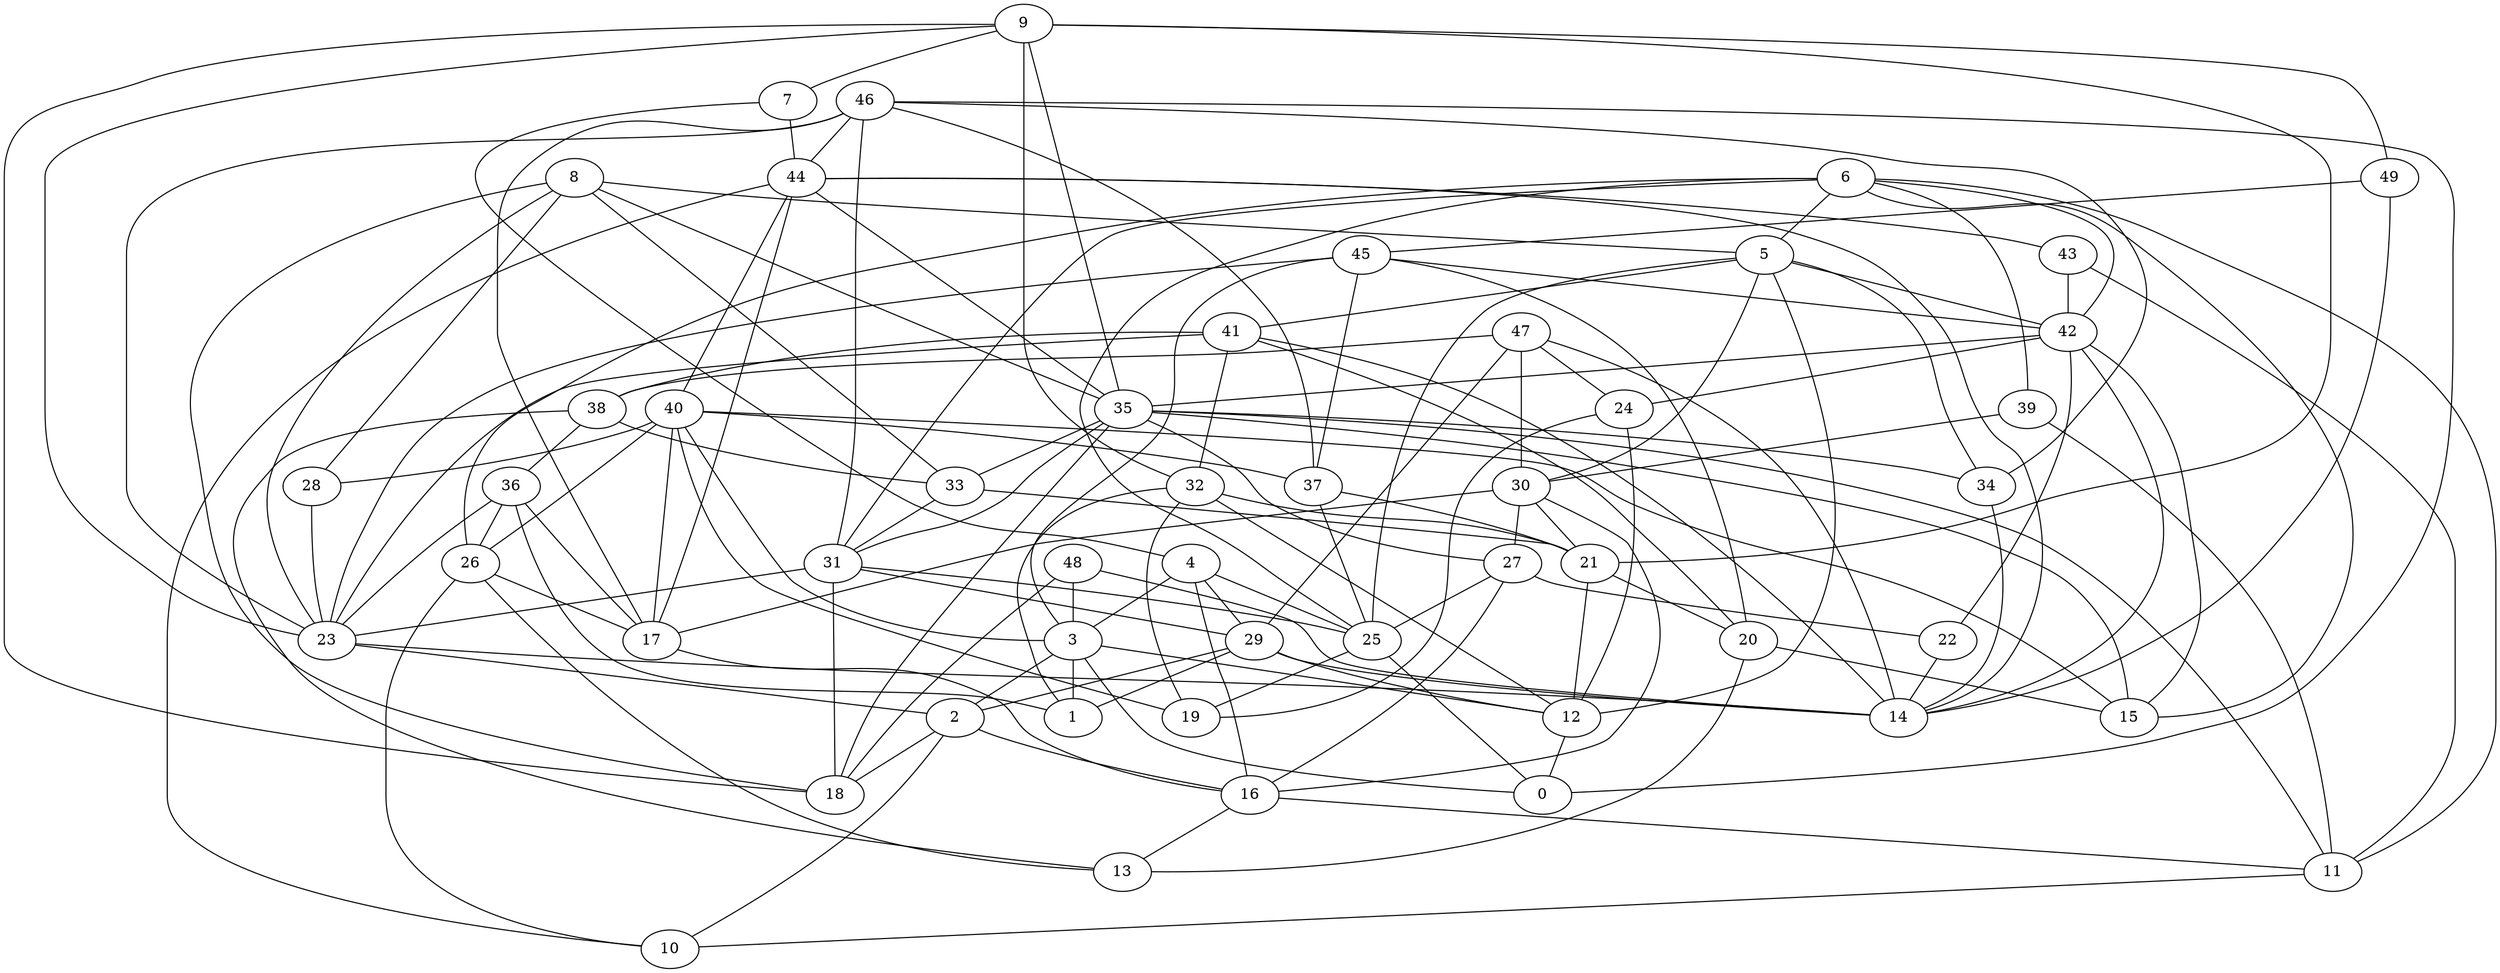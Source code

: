 digraph GG_graph {

subgraph G_graph {
edge [color = black]
"24" -> "19" [dir = none]
"24" -> "12" [dir = none]
"48" -> "14" [dir = none]
"48" -> "18" [dir = none]
"48" -> "3" [dir = none]
"22" -> "14" [dir = none]
"5" -> "30" [dir = none]
"5" -> "41" [dir = none]
"5" -> "34" [dir = none]
"5" -> "12" [dir = none]
"5" -> "42" [dir = none]
"5" -> "25" [dir = none]
"49" -> "45" [dir = none]
"49" -> "14" [dir = none]
"42" -> "22" [dir = none]
"42" -> "15" [dir = none]
"42" -> "24" [dir = none]
"42" -> "14" [dir = none]
"42" -> "35" [dir = none]
"4" -> "3" [dir = none]
"4" -> "29" [dir = none]
"4" -> "16" [dir = none]
"4" -> "25" [dir = none]
"9" -> "49" [dir = none]
"9" -> "21" [dir = none]
"9" -> "23" [dir = none]
"9" -> "35" [dir = none]
"9" -> "32" [dir = none]
"9" -> "18" [dir = none]
"9" -> "7" [dir = none]
"7" -> "44" [dir = none]
"7" -> "4" [dir = none]
"31" -> "29" [dir = none]
"31" -> "18" [dir = none]
"31" -> "23" [dir = none]
"31" -> "25" [dir = none]
"33" -> "21" [dir = none]
"33" -> "31" [dir = none]
"8" -> "23" [dir = none]
"8" -> "28" [dir = none]
"8" -> "18" [dir = none]
"8" -> "5" [dir = none]
"8" -> "35" [dir = none]
"8" -> "33" [dir = none]
"38" -> "13" [dir = none]
"38" -> "36" [dir = none]
"38" -> "33" [dir = none]
"12" -> "0" [dir = none]
"44" -> "40" [dir = none]
"44" -> "14" [dir = none]
"44" -> "43" [dir = none]
"44" -> "10" [dir = none]
"44" -> "35" [dir = none]
"44" -> "17" [dir = none]
"47" -> "38" [dir = none]
"47" -> "14" [dir = none]
"47" -> "24" [dir = none]
"47" -> "29" [dir = none]
"47" -> "30" [dir = none]
"16" -> "13" [dir = none]
"16" -> "11" [dir = none]
"27" -> "25" [dir = none]
"27" -> "22" [dir = none]
"27" -> "16" [dir = none]
"35" -> "18" [dir = none]
"35" -> "15" [dir = none]
"35" -> "27" [dir = none]
"35" -> "31" [dir = none]
"35" -> "33" [dir = none]
"35" -> "11" [dir = none]
"35" -> "34" [dir = none]
"43" -> "42" [dir = none]
"43" -> "11" [dir = none]
"36" -> "1" [dir = none]
"36" -> "17" [dir = none]
"36" -> "23" [dir = none]
"36" -> "26" [dir = none]
"26" -> "17" [dir = none]
"26" -> "10" [dir = none]
"26" -> "13" [dir = none]
"32" -> "19" [dir = none]
"32" -> "1" [dir = none]
"32" -> "21" [dir = none]
"32" -> "12" [dir = none]
"2" -> "10" [dir = none]
"2" -> "16" [dir = none]
"2" -> "18" [dir = none]
"25" -> "0" [dir = none]
"25" -> "19" [dir = none]
"34" -> "14" [dir = none]
"11" -> "10" [dir = none]
"39" -> "30" [dir = none]
"39" -> "11" [dir = none]
"20" -> "13" [dir = none]
"20" -> "15" [dir = none]
"29" -> "2" [dir = none]
"29" -> "14" [dir = none]
"29" -> "12" [dir = none]
"29" -> "1" [dir = none]
"3" -> "0" [dir = none]
"3" -> "1" [dir = none]
"3" -> "2" [dir = none]
"3" -> "12" [dir = none]
"6" -> "11" [dir = none]
"6" -> "31" [dir = none]
"6" -> "25" [dir = none]
"6" -> "39" [dir = none]
"6" -> "42" [dir = none]
"6" -> "26" [dir = none]
"6" -> "5" [dir = none]
"6" -> "15" [dir = none]
"30" -> "27" [dir = none]
"30" -> "17" [dir = none]
"30" -> "21" [dir = none]
"30" -> "16" [dir = none]
"45" -> "37" [dir = none]
"45" -> "3" [dir = none]
"45" -> "20" [dir = none]
"45" -> "23" [dir = none]
"45" -> "42" [dir = none]
"41" -> "32" [dir = none]
"41" -> "14" [dir = none]
"41" -> "20" [dir = none]
"41" -> "23" [dir = none]
"41" -> "38" [dir = none]
"28" -> "23" [dir = none]
"46" -> "34" [dir = none]
"46" -> "31" [dir = none]
"46" -> "17" [dir = none]
"46" -> "23" [dir = none]
"46" -> "44" [dir = none]
"46" -> "0" [dir = none]
"46" -> "37" [dir = none]
"21" -> "12" [dir = none]
"21" -> "20" [dir = none]
"23" -> "14" [dir = none]
"23" -> "2" [dir = none]
"37" -> "21" [dir = none]
"37" -> "25" [dir = none]
"40" -> "15" [dir = none]
"40" -> "37" [dir = none]
"40" -> "26" [dir = none]
"40" -> "19" [dir = none]
"40" -> "3" [dir = none]
"40" -> "28" [dir = none]
"40" -> "17" [dir = none]
"17" -> "16" [dir = none]
}

}
